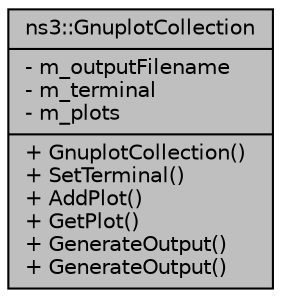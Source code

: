 digraph "ns3::GnuplotCollection"
{
  edge [fontname="Helvetica",fontsize="10",labelfontname="Helvetica",labelfontsize="10"];
  node [fontname="Helvetica",fontsize="10",shape=record];
  Node1 [label="{ns3::GnuplotCollection\n|- m_outputFilename\l- m_terminal\l- m_plots\l|+ GnuplotCollection()\l+ SetTerminal()\l+ AddPlot()\l+ GetPlot()\l+ GenerateOutput()\l+ GenerateOutput()\l}",height=0.2,width=0.4,color="black", fillcolor="grey75", style="filled", fontcolor="black"];
}
